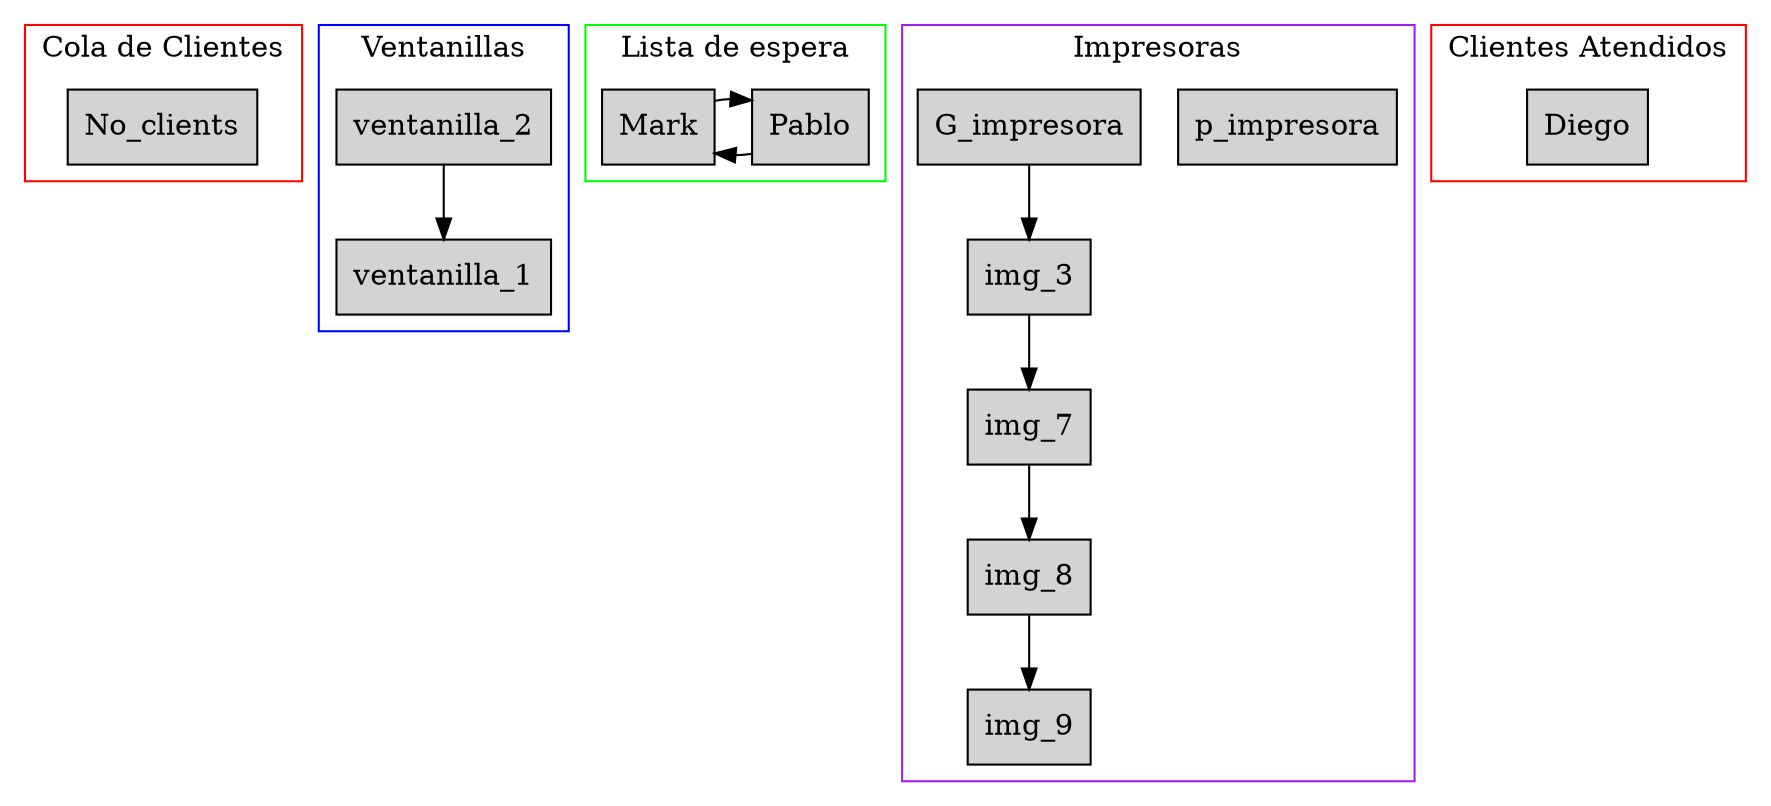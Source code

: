  digraph G{
 subgraph cluster_0{
 node [style=filled, shape=box];
 No_clients;
 label="Cola de Clientes";
 color=red;
 }
 subgraph cluster_1{
 node [style=filled, shape=box];
 ventanilla_2     -> ventanilla_1    ;
 label="Ventanillas";
 color=blue;
 }
 subgraph cluster_2{
 node [style=filled, shape=box];
 rank=same{
 client_1    [label="Pablo"];
 client_1     -> client_2    ;
 client_2    [label="Mark"];
 client_2     -> client_1    ;
 };
 label="Lista de espera";
 color=green;
 }
 subgraph cluster_3{
 node [style=filled, shape=box];
 p_impresora;
 label="Impresoras";
 color=purple;
 }
 subgraph cluster_3{
 node [style=filled, shape=box];
 G_impresora;
 G_impresora -> img_3    ;
 img_3     -> img_7    ;
 img_7     -> img_8    ;
 img_8     -> img_9    ;
 label="Impresoras";
 color=purple;
 }
 subgraph cluster_4{
 node [style=filled, shape=box];
 client_0    [label ="Diego"];
 label="Clientes Atendidos";
 color=red;
 }
 }
